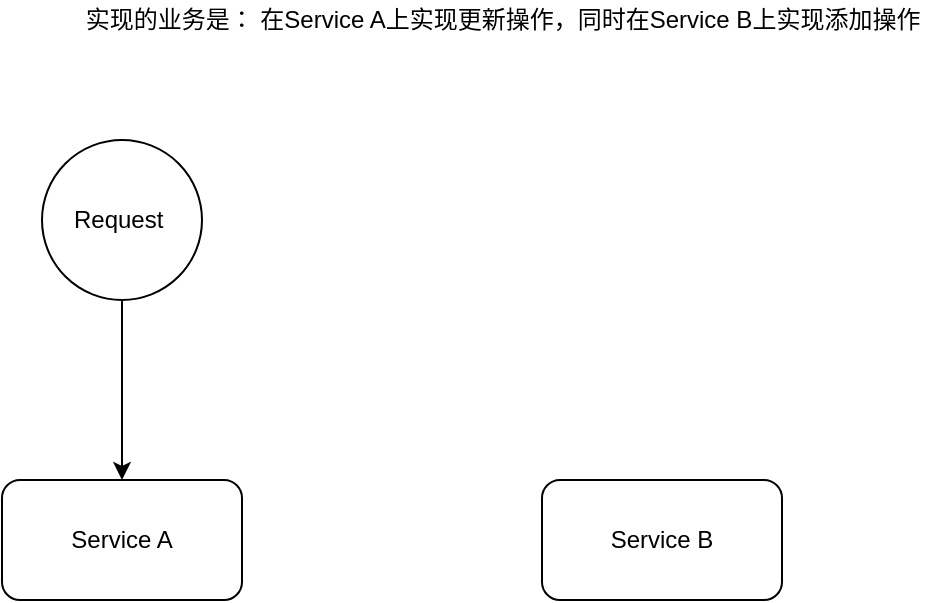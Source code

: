 <mxfile version="16.6.1" type="github">
  <diagram id="hrjyBH-5ujo03640qZuh" name="第 1 页">
    <mxGraphModel dx="1263" dy="699" grid="1" gridSize="10" guides="1" tooltips="1" connect="1" arrows="1" fold="1" page="1" pageScale="1" pageWidth="827" pageHeight="1169" math="0" shadow="0">
      <root>
        <mxCell id="0" />
        <mxCell id="1" parent="0" />
        <mxCell id="ixG_kfn3xZWBvnZa2Kqw-6" value="" style="edgeStyle=orthogonalEdgeStyle;rounded=0;orthogonalLoop=1;jettySize=auto;html=1;" edge="1" parent="1" source="ixG_kfn3xZWBvnZa2Kqw-2">
          <mxGeometry relative="1" as="geometry">
            <mxPoint x="110" y="300" as="targetPoint" />
          </mxGeometry>
        </mxCell>
        <mxCell id="ixG_kfn3xZWBvnZa2Kqw-2" value="Request&amp;nbsp;" style="ellipse;whiteSpace=wrap;html=1;aspect=fixed;" vertex="1" parent="1">
          <mxGeometry x="70" y="130" width="80" height="80" as="geometry" />
        </mxCell>
        <mxCell id="ixG_kfn3xZWBvnZa2Kqw-7" value="Service B" style="rounded=1;whiteSpace=wrap;html=1;" vertex="1" parent="1">
          <mxGeometry x="320" y="300" width="120" height="60" as="geometry" />
        </mxCell>
        <mxCell id="ixG_kfn3xZWBvnZa2Kqw-8" value="Service A" style="rounded=1;whiteSpace=wrap;html=1;" vertex="1" parent="1">
          <mxGeometry x="50" y="300" width="120" height="60" as="geometry" />
        </mxCell>
        <mxCell id="ixG_kfn3xZWBvnZa2Kqw-9" value="实现的业务是： 在Service A上实现更新操作，同时在Service B上实现添加操作" style="text;html=1;align=center;verticalAlign=middle;resizable=0;points=[];autosize=1;strokeColor=none;fillColor=none;" vertex="1" parent="1">
          <mxGeometry x="85" y="60" width="430" height="20" as="geometry" />
        </mxCell>
      </root>
    </mxGraphModel>
  </diagram>
</mxfile>
